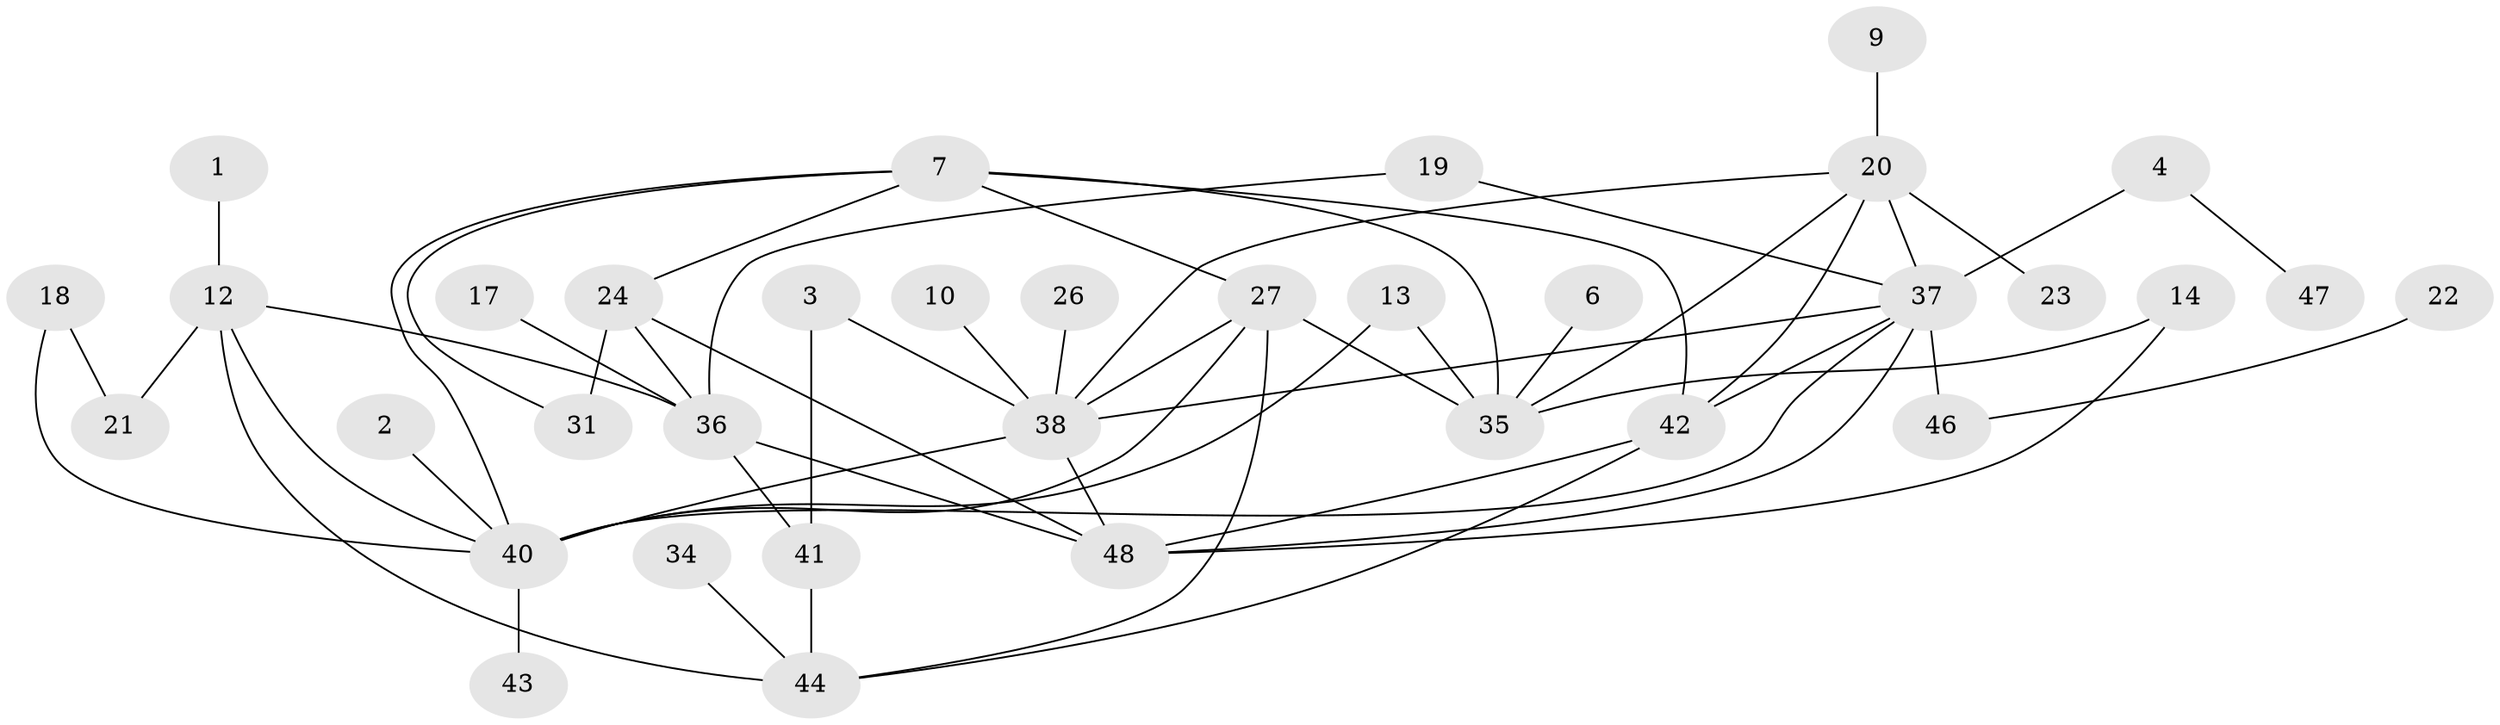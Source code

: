 // original degree distribution, {2: 0.28421052631578947, 3: 0.15789473684210525, 1: 0.21052631578947367, 4: 0.15789473684210525, 0: 0.12631578947368421, 6: 0.021052631578947368, 5: 0.031578947368421054, 8: 0.010526315789473684}
// Generated by graph-tools (version 1.1) at 2025/25/03/09/25 03:25:24]
// undirected, 35 vertices, 56 edges
graph export_dot {
graph [start="1"]
  node [color=gray90,style=filled];
  1;
  2;
  3;
  4;
  6;
  7;
  9;
  10;
  12;
  13;
  14;
  17;
  18;
  19;
  20;
  21;
  22;
  23;
  24;
  26;
  27;
  31;
  34;
  35;
  36;
  37;
  38;
  40;
  41;
  42;
  43;
  44;
  46;
  47;
  48;
  1 -- 12 [weight=1.0];
  2 -- 40 [weight=1.0];
  3 -- 38 [weight=1.0];
  3 -- 41 [weight=1.0];
  4 -- 37 [weight=1.0];
  4 -- 47 [weight=1.0];
  6 -- 35 [weight=1.0];
  7 -- 24 [weight=1.0];
  7 -- 27 [weight=1.0];
  7 -- 31 [weight=1.0];
  7 -- 35 [weight=1.0];
  7 -- 40 [weight=1.0];
  7 -- 42 [weight=1.0];
  9 -- 20 [weight=1.0];
  10 -- 38 [weight=1.0];
  12 -- 21 [weight=1.0];
  12 -- 36 [weight=1.0];
  12 -- 40 [weight=1.0];
  12 -- 44 [weight=1.0];
  13 -- 35 [weight=1.0];
  13 -- 40 [weight=1.0];
  14 -- 35 [weight=1.0];
  14 -- 48 [weight=1.0];
  17 -- 36 [weight=1.0];
  18 -- 21 [weight=1.0];
  18 -- 40 [weight=1.0];
  19 -- 36 [weight=1.0];
  19 -- 37 [weight=1.0];
  20 -- 23 [weight=1.0];
  20 -- 35 [weight=1.0];
  20 -- 37 [weight=2.0];
  20 -- 38 [weight=1.0];
  20 -- 42 [weight=1.0];
  22 -- 46 [weight=1.0];
  24 -- 31 [weight=1.0];
  24 -- 36 [weight=1.0];
  24 -- 48 [weight=1.0];
  26 -- 38 [weight=1.0];
  27 -- 35 [weight=2.0];
  27 -- 38 [weight=1.0];
  27 -- 40 [weight=1.0];
  27 -- 44 [weight=1.0];
  34 -- 44 [weight=1.0];
  36 -- 41 [weight=1.0];
  36 -- 48 [weight=1.0];
  37 -- 38 [weight=1.0];
  37 -- 40 [weight=1.0];
  37 -- 42 [weight=1.0];
  37 -- 46 [weight=2.0];
  37 -- 48 [weight=1.0];
  38 -- 40 [weight=1.0];
  38 -- 48 [weight=1.0];
  40 -- 43 [weight=1.0];
  41 -- 44 [weight=2.0];
  42 -- 44 [weight=1.0];
  42 -- 48 [weight=1.0];
}
